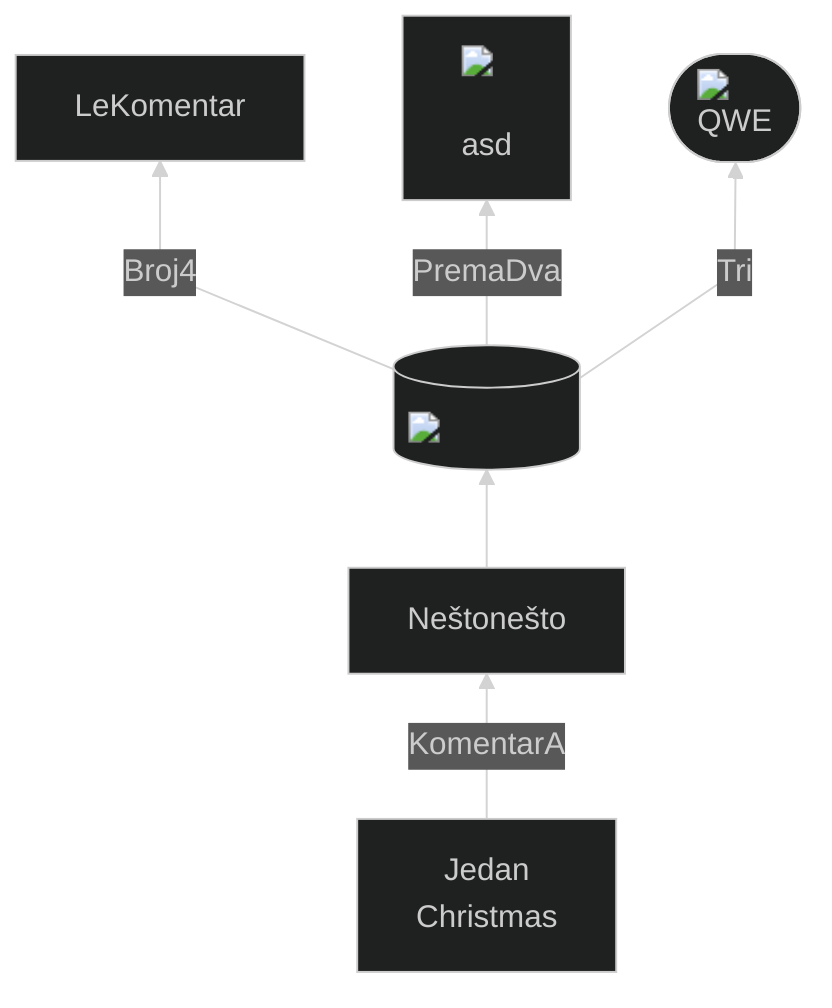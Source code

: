 %%{init:{"theme":"dark","flowchart":{"curve":"linear"}}}%% 

flowchart BT
    Jedan[Jedan\nChristmas] -->|KomentarA| Dva[Neštonešto]
    Dva --> Tri{Let me think}
    Tri -->|Broj4| Četiri[LeKomentar]
    Tri -->|PremaDva| Pet[Tekst5]
    Tri -->|Tri| Šest[fa:fa-car Car]

Pet[<img src='https://iconscout.com/ms-icon-310x310.png' width='40' /> \nasd]

Šest([<img src='https://icon-library.com/images/small-icon-png/small-icon-png-6.jpg' width='40' /> QWE]) 

Tri[(<img src='https://icon-library.com/images/small-icon-png/small-icon-png-6.jpg' width='40',height='40' />)]